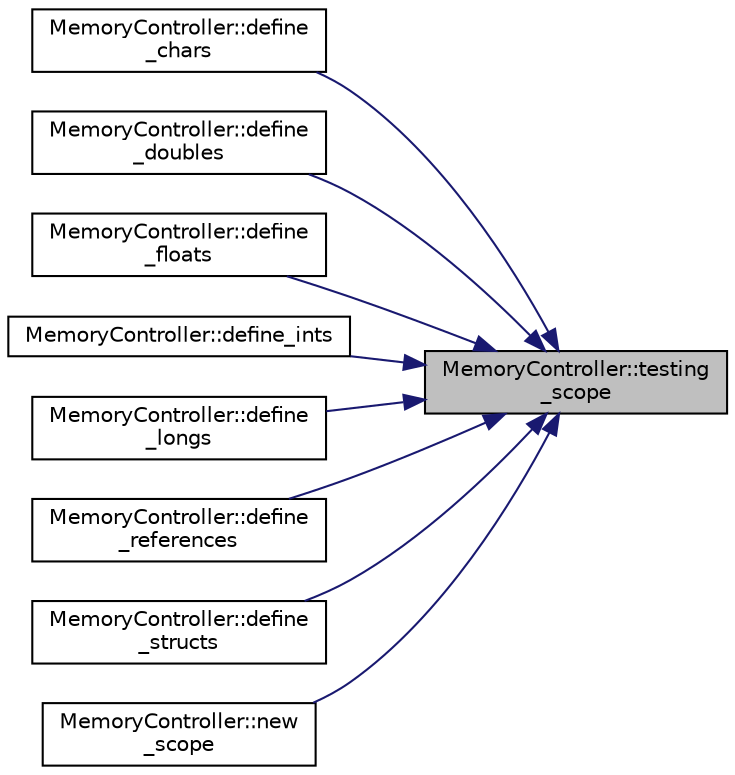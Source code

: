 digraph "MemoryController::testing_scope"
{
 // INTERACTIVE_SVG=YES
 // LATEX_PDF_SIZE
  edge [fontname="Helvetica",fontsize="10",labelfontname="Helvetica",labelfontsize="10"];
  node [fontname="Helvetica",fontsize="10",shape=record];
  rankdir="RL";
  Node1 [label="MemoryController::testing\l_scope",height=0.2,width=0.4,color="black", fillcolor="grey75", style="filled", fontcolor="black",tooltip=" "];
  Node1 -> Node2 [dir="back",color="midnightblue",fontsize="10",style="solid",fontname="Helvetica"];
  Node2 [label="MemoryController::define\l_chars",height=0.2,width=0.4,color="black", fillcolor="white", style="filled",URL="$classMemoryController.html#abda69812911e33a1295109173c3915a0",tooltip=" "];
  Node1 -> Node3 [dir="back",color="midnightblue",fontsize="10",style="solid",fontname="Helvetica"];
  Node3 [label="MemoryController::define\l_doubles",height=0.2,width=0.4,color="black", fillcolor="white", style="filled",URL="$classMemoryController.html#aeca27ac53358ef654308b6a90de54bc1",tooltip=" "];
  Node1 -> Node4 [dir="back",color="midnightblue",fontsize="10",style="solid",fontname="Helvetica"];
  Node4 [label="MemoryController::define\l_floats",height=0.2,width=0.4,color="black", fillcolor="white", style="filled",URL="$classMemoryController.html#aeddc3c48a7e39b5bcfb4c2e23549b8d6",tooltip=" "];
  Node1 -> Node5 [dir="back",color="midnightblue",fontsize="10",style="solid",fontname="Helvetica"];
  Node5 [label="MemoryController::define_ints",height=0.2,width=0.4,color="black", fillcolor="white", style="filled",URL="$classMemoryController.html#ab48b3de5ed7f68eec61b77343f747a55",tooltip=" "];
  Node1 -> Node6 [dir="back",color="midnightblue",fontsize="10",style="solid",fontname="Helvetica"];
  Node6 [label="MemoryController::define\l_longs",height=0.2,width=0.4,color="black", fillcolor="white", style="filled",URL="$classMemoryController.html#a0790a9877e34915f7062dcbe96ba3194",tooltip=" "];
  Node1 -> Node7 [dir="back",color="midnightblue",fontsize="10",style="solid",fontname="Helvetica"];
  Node7 [label="MemoryController::define\l_references",height=0.2,width=0.4,color="black", fillcolor="white", style="filled",URL="$classMemoryController.html#ab6f3b66e7918f9690c8b703333879c3f",tooltip=" "];
  Node1 -> Node8 [dir="back",color="midnightblue",fontsize="10",style="solid",fontname="Helvetica"];
  Node8 [label="MemoryController::define\l_structs",height=0.2,width=0.4,color="black", fillcolor="white", style="filled",URL="$classMemoryController.html#ac480227d61b289e5a6f3914e3467803d",tooltip=" "];
  Node1 -> Node9 [dir="back",color="midnightblue",fontsize="10",style="solid",fontname="Helvetica"];
  Node9 [label="MemoryController::new\l_scope",height=0.2,width=0.4,color="black", fillcolor="white", style="filled",URL="$classMemoryController.html#a657e39ec6023aff17baea20bdbe26b1f",tooltip=" "];
}
